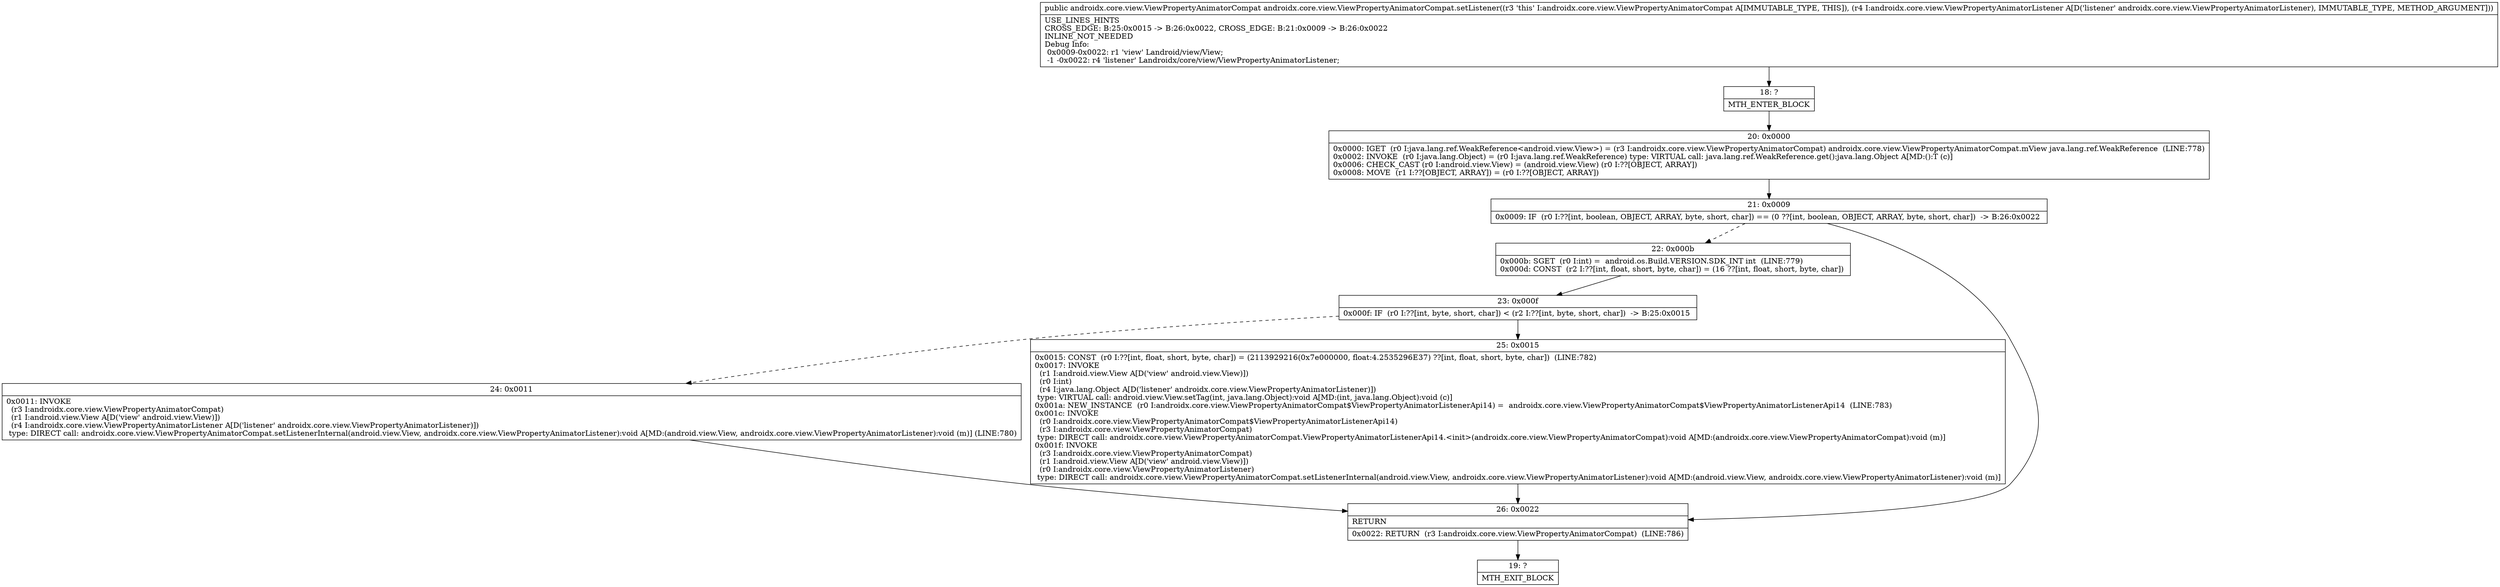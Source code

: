 digraph "CFG forandroidx.core.view.ViewPropertyAnimatorCompat.setListener(Landroidx\/core\/view\/ViewPropertyAnimatorListener;)Landroidx\/core\/view\/ViewPropertyAnimatorCompat;" {
Node_18 [shape=record,label="{18\:\ ?|MTH_ENTER_BLOCK\l}"];
Node_20 [shape=record,label="{20\:\ 0x0000|0x0000: IGET  (r0 I:java.lang.ref.WeakReference\<android.view.View\>) = (r3 I:androidx.core.view.ViewPropertyAnimatorCompat) androidx.core.view.ViewPropertyAnimatorCompat.mView java.lang.ref.WeakReference  (LINE:778)\l0x0002: INVOKE  (r0 I:java.lang.Object) = (r0 I:java.lang.ref.WeakReference) type: VIRTUAL call: java.lang.ref.WeakReference.get():java.lang.Object A[MD:():T (c)]\l0x0006: CHECK_CAST (r0 I:android.view.View) = (android.view.View) (r0 I:??[OBJECT, ARRAY]) \l0x0008: MOVE  (r1 I:??[OBJECT, ARRAY]) = (r0 I:??[OBJECT, ARRAY]) \l}"];
Node_21 [shape=record,label="{21\:\ 0x0009|0x0009: IF  (r0 I:??[int, boolean, OBJECT, ARRAY, byte, short, char]) == (0 ??[int, boolean, OBJECT, ARRAY, byte, short, char])  \-\> B:26:0x0022 \l}"];
Node_22 [shape=record,label="{22\:\ 0x000b|0x000b: SGET  (r0 I:int) =  android.os.Build.VERSION.SDK_INT int  (LINE:779)\l0x000d: CONST  (r2 I:??[int, float, short, byte, char]) = (16 ??[int, float, short, byte, char]) \l}"];
Node_23 [shape=record,label="{23\:\ 0x000f|0x000f: IF  (r0 I:??[int, byte, short, char]) \< (r2 I:??[int, byte, short, char])  \-\> B:25:0x0015 \l}"];
Node_24 [shape=record,label="{24\:\ 0x0011|0x0011: INVOKE  \l  (r3 I:androidx.core.view.ViewPropertyAnimatorCompat)\l  (r1 I:android.view.View A[D('view' android.view.View)])\l  (r4 I:androidx.core.view.ViewPropertyAnimatorListener A[D('listener' androidx.core.view.ViewPropertyAnimatorListener)])\l type: DIRECT call: androidx.core.view.ViewPropertyAnimatorCompat.setListenerInternal(android.view.View, androidx.core.view.ViewPropertyAnimatorListener):void A[MD:(android.view.View, androidx.core.view.ViewPropertyAnimatorListener):void (m)] (LINE:780)\l}"];
Node_25 [shape=record,label="{25\:\ 0x0015|0x0015: CONST  (r0 I:??[int, float, short, byte, char]) = (2113929216(0x7e000000, float:4.2535296E37) ??[int, float, short, byte, char])  (LINE:782)\l0x0017: INVOKE  \l  (r1 I:android.view.View A[D('view' android.view.View)])\l  (r0 I:int)\l  (r4 I:java.lang.Object A[D('listener' androidx.core.view.ViewPropertyAnimatorListener)])\l type: VIRTUAL call: android.view.View.setTag(int, java.lang.Object):void A[MD:(int, java.lang.Object):void (c)]\l0x001a: NEW_INSTANCE  (r0 I:androidx.core.view.ViewPropertyAnimatorCompat$ViewPropertyAnimatorListenerApi14) =  androidx.core.view.ViewPropertyAnimatorCompat$ViewPropertyAnimatorListenerApi14  (LINE:783)\l0x001c: INVOKE  \l  (r0 I:androidx.core.view.ViewPropertyAnimatorCompat$ViewPropertyAnimatorListenerApi14)\l  (r3 I:androidx.core.view.ViewPropertyAnimatorCompat)\l type: DIRECT call: androidx.core.view.ViewPropertyAnimatorCompat.ViewPropertyAnimatorListenerApi14.\<init\>(androidx.core.view.ViewPropertyAnimatorCompat):void A[MD:(androidx.core.view.ViewPropertyAnimatorCompat):void (m)]\l0x001f: INVOKE  \l  (r3 I:androidx.core.view.ViewPropertyAnimatorCompat)\l  (r1 I:android.view.View A[D('view' android.view.View)])\l  (r0 I:androidx.core.view.ViewPropertyAnimatorListener)\l type: DIRECT call: androidx.core.view.ViewPropertyAnimatorCompat.setListenerInternal(android.view.View, androidx.core.view.ViewPropertyAnimatorListener):void A[MD:(android.view.View, androidx.core.view.ViewPropertyAnimatorListener):void (m)]\l}"];
Node_26 [shape=record,label="{26\:\ 0x0022|RETURN\l|0x0022: RETURN  (r3 I:androidx.core.view.ViewPropertyAnimatorCompat)  (LINE:786)\l}"];
Node_19 [shape=record,label="{19\:\ ?|MTH_EXIT_BLOCK\l}"];
MethodNode[shape=record,label="{public androidx.core.view.ViewPropertyAnimatorCompat androidx.core.view.ViewPropertyAnimatorCompat.setListener((r3 'this' I:androidx.core.view.ViewPropertyAnimatorCompat A[IMMUTABLE_TYPE, THIS]), (r4 I:androidx.core.view.ViewPropertyAnimatorListener A[D('listener' androidx.core.view.ViewPropertyAnimatorListener), IMMUTABLE_TYPE, METHOD_ARGUMENT]))  | USE_LINES_HINTS\lCROSS_EDGE: B:25:0x0015 \-\> B:26:0x0022, CROSS_EDGE: B:21:0x0009 \-\> B:26:0x0022\lINLINE_NOT_NEEDED\lDebug Info:\l  0x0009\-0x0022: r1 'view' Landroid\/view\/View;\l  \-1 \-0x0022: r4 'listener' Landroidx\/core\/view\/ViewPropertyAnimatorListener;\l}"];
MethodNode -> Node_18;Node_18 -> Node_20;
Node_20 -> Node_21;
Node_21 -> Node_22[style=dashed];
Node_21 -> Node_26;
Node_22 -> Node_23;
Node_23 -> Node_24[style=dashed];
Node_23 -> Node_25;
Node_24 -> Node_26;
Node_25 -> Node_26;
Node_26 -> Node_19;
}


